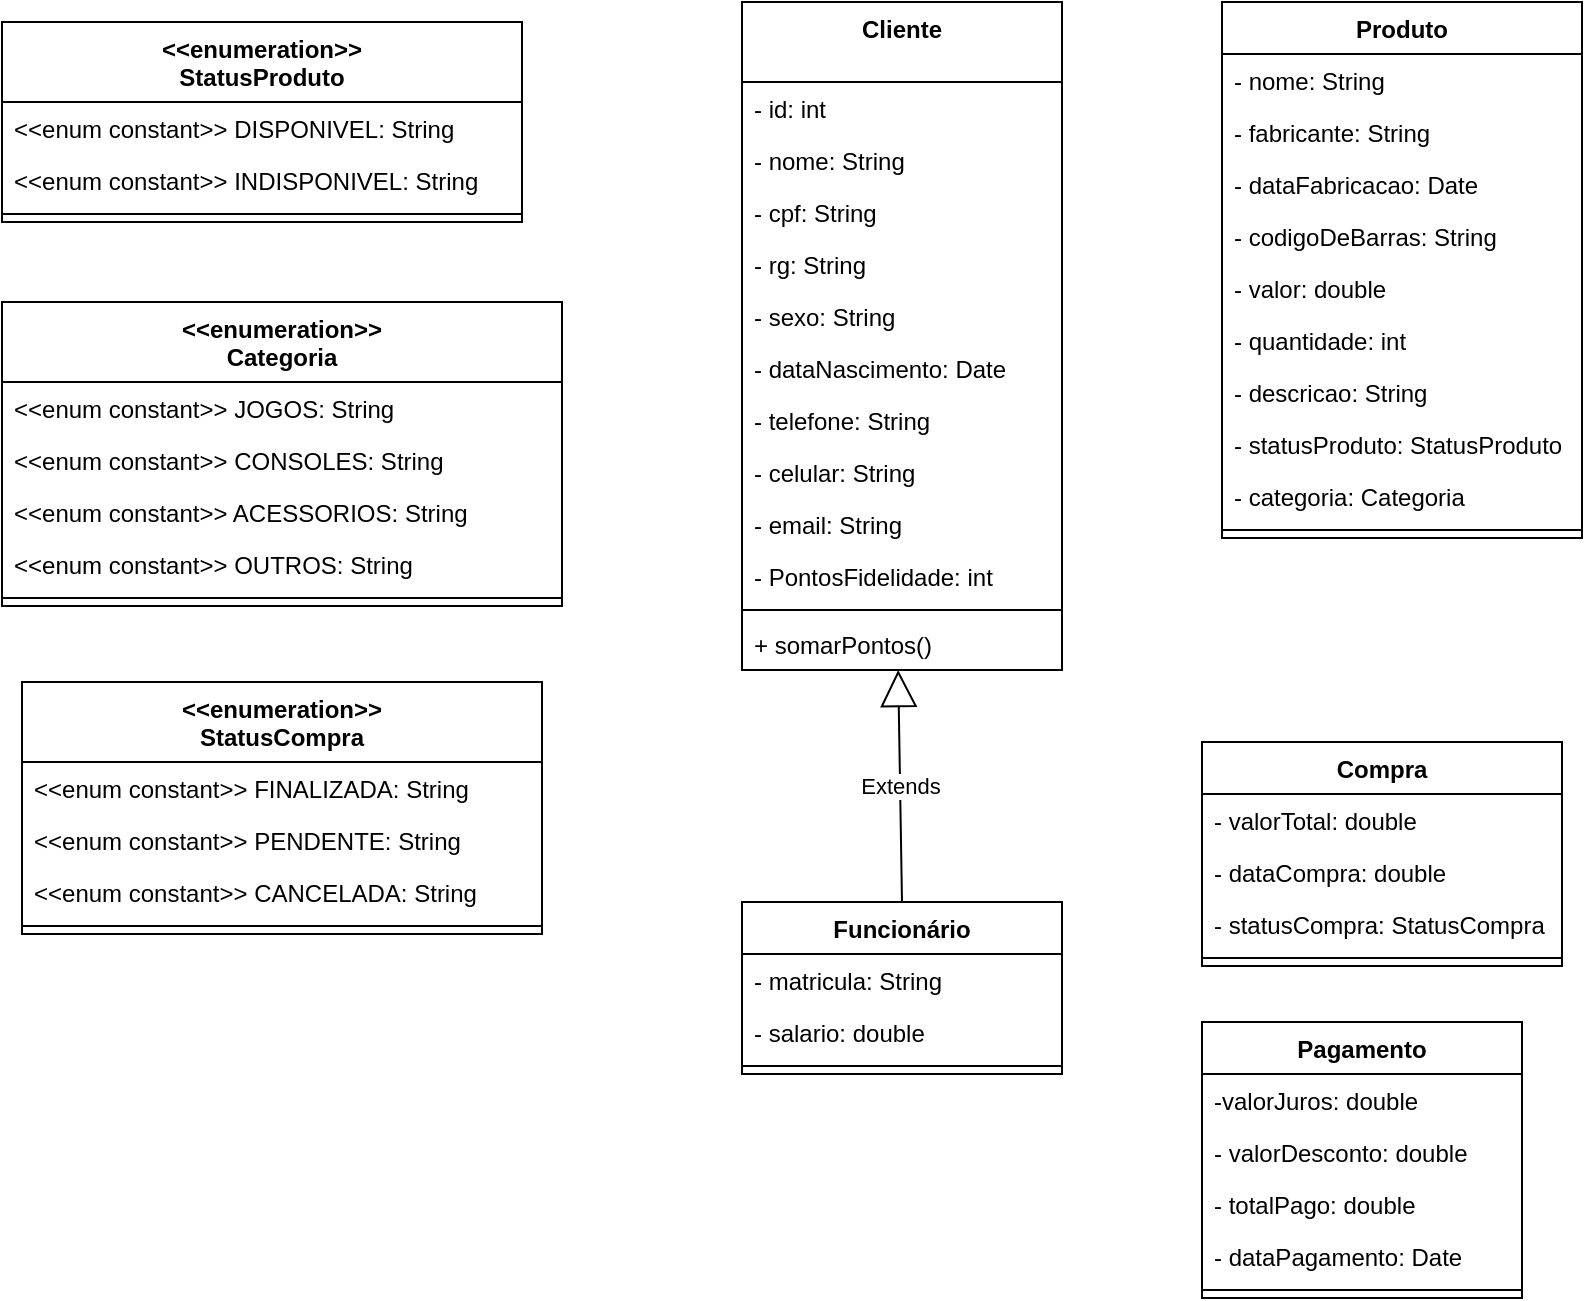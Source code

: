 <mxfile version="13.6.5" type="github">
  <diagram id="C5RBs43oDa-KdzZeNtuy" name="Page-1">
    <mxGraphModel dx="1609" dy="437" grid="1" gridSize="10" guides="1" tooltips="1" connect="1" arrows="1" fold="1" page="1" pageScale="1" pageWidth="827" pageHeight="1169" math="0" shadow="0">
      <root>
        <mxCell id="WIyWlLk6GJQsqaUBKTNV-0" />
        <mxCell id="WIyWlLk6GJQsqaUBKTNV-1" parent="WIyWlLk6GJQsqaUBKTNV-0" />
        <mxCell id="7NoG3UNUl1E0J3AhjVk_-33" value="Extends" style="endArrow=block;endSize=16;endFill=0;html=1;entryX=0.488;entryY=1;entryDx=0;entryDy=0;entryPerimeter=0;exitX=0.5;exitY=0;exitDx=0;exitDy=0;" edge="1" parent="WIyWlLk6GJQsqaUBKTNV-1" source="7NoG3UNUl1E0J3AhjVk_-28" target="7NoG3UNUl1E0J3AhjVk_-27">
          <mxGeometry width="160" relative="1" as="geometry">
            <mxPoint x="320" y="990" as="sourcePoint" />
            <mxPoint x="480" y="990" as="targetPoint" />
          </mxGeometry>
        </mxCell>
        <mxCell id="7NoG3UNUl1E0J3AhjVk_-10" value="Cliente" style="swimlane;fontStyle=1;align=center;verticalAlign=top;childLayout=stackLayout;horizontal=1;startSize=40;horizontalStack=0;resizeParent=1;resizeParentMax=0;resizeLast=0;collapsible=1;marginBottom=0;" vertex="1" parent="WIyWlLk6GJQsqaUBKTNV-1">
          <mxGeometry x="280" y="110" width="160" height="334" as="geometry" />
        </mxCell>
        <mxCell id="7NoG3UNUl1E0J3AhjVk_-18" value="- id: int " style="text;strokeColor=none;fillColor=none;align=left;verticalAlign=top;spacingLeft=4;spacingRight=4;overflow=hidden;rotatable=0;points=[[0,0.5],[1,0.5]];portConstraint=eastwest;" vertex="1" parent="7NoG3UNUl1E0J3AhjVk_-10">
          <mxGeometry y="40" width="160" height="26" as="geometry" />
        </mxCell>
        <mxCell id="7NoG3UNUl1E0J3AhjVk_-14" value="- nome: String" style="text;strokeColor=none;fillColor=none;align=left;verticalAlign=top;spacingLeft=4;spacingRight=4;overflow=hidden;rotatable=0;points=[[0,0.5],[1,0.5]];portConstraint=eastwest;" vertex="1" parent="7NoG3UNUl1E0J3AhjVk_-10">
          <mxGeometry y="66" width="160" height="26" as="geometry" />
        </mxCell>
        <mxCell id="7NoG3UNUl1E0J3AhjVk_-15" value="- cpf: String" style="text;strokeColor=none;fillColor=none;align=left;verticalAlign=top;spacingLeft=4;spacingRight=4;overflow=hidden;rotatable=0;points=[[0,0.5],[1,0.5]];portConstraint=eastwest;" vertex="1" parent="7NoG3UNUl1E0J3AhjVk_-10">
          <mxGeometry y="92" width="160" height="26" as="geometry" />
        </mxCell>
        <mxCell id="7NoG3UNUl1E0J3AhjVk_-11" value="- rg: String" style="text;strokeColor=none;fillColor=none;align=left;verticalAlign=top;spacingLeft=4;spacingRight=4;overflow=hidden;rotatable=0;points=[[0,0.5],[1,0.5]];portConstraint=eastwest;" vertex="1" parent="7NoG3UNUl1E0J3AhjVk_-10">
          <mxGeometry y="118" width="160" height="26" as="geometry" />
        </mxCell>
        <mxCell id="7NoG3UNUl1E0J3AhjVk_-22" value="- sexo: String" style="text;strokeColor=none;fillColor=none;align=left;verticalAlign=top;spacingLeft=4;spacingRight=4;overflow=hidden;rotatable=0;points=[[0,0.5],[1,0.5]];portConstraint=eastwest;" vertex="1" parent="7NoG3UNUl1E0J3AhjVk_-10">
          <mxGeometry y="144" width="160" height="26" as="geometry" />
        </mxCell>
        <mxCell id="7NoG3UNUl1E0J3AhjVk_-23" value="- dataNascimento: Date" style="text;strokeColor=none;fillColor=none;align=left;verticalAlign=top;spacingLeft=4;spacingRight=4;overflow=hidden;rotatable=0;points=[[0,0.5],[1,0.5]];portConstraint=eastwest;" vertex="1" parent="7NoG3UNUl1E0J3AhjVk_-10">
          <mxGeometry y="170" width="160" height="26" as="geometry" />
        </mxCell>
        <mxCell id="7NoG3UNUl1E0J3AhjVk_-19" value="- telefone: String" style="text;strokeColor=none;fillColor=none;align=left;verticalAlign=top;spacingLeft=4;spacingRight=4;overflow=hidden;rotatable=0;points=[[0,0.5],[1,0.5]];portConstraint=eastwest;" vertex="1" parent="7NoG3UNUl1E0J3AhjVk_-10">
          <mxGeometry y="196" width="160" height="26" as="geometry" />
        </mxCell>
        <mxCell id="7NoG3UNUl1E0J3AhjVk_-20" value="- celular: String" style="text;strokeColor=none;fillColor=none;align=left;verticalAlign=top;spacingLeft=4;spacingRight=4;overflow=hidden;rotatable=0;points=[[0,0.5],[1,0.5]];portConstraint=eastwest;" vertex="1" parent="7NoG3UNUl1E0J3AhjVk_-10">
          <mxGeometry y="222" width="160" height="26" as="geometry" />
        </mxCell>
        <mxCell id="7NoG3UNUl1E0J3AhjVk_-21" value="- email: String" style="text;strokeColor=none;fillColor=none;align=left;verticalAlign=top;spacingLeft=4;spacingRight=4;overflow=hidden;rotatable=0;points=[[0,0.5],[1,0.5]];portConstraint=eastwest;" vertex="1" parent="7NoG3UNUl1E0J3AhjVk_-10">
          <mxGeometry y="248" width="160" height="26" as="geometry" />
        </mxCell>
        <mxCell id="7NoG3UNUl1E0J3AhjVk_-25" value="- PontosFidelidade: int" style="text;strokeColor=none;fillColor=none;align=left;verticalAlign=top;spacingLeft=4;spacingRight=4;overflow=hidden;rotatable=0;points=[[0,0.5],[1,0.5]];portConstraint=eastwest;" vertex="1" parent="7NoG3UNUl1E0J3AhjVk_-10">
          <mxGeometry y="274" width="160" height="26" as="geometry" />
        </mxCell>
        <mxCell id="7NoG3UNUl1E0J3AhjVk_-12" value="" style="line;strokeWidth=1;fillColor=none;align=left;verticalAlign=middle;spacingTop=-1;spacingLeft=3;spacingRight=3;rotatable=0;labelPosition=right;points=[];portConstraint=eastwest;" vertex="1" parent="7NoG3UNUl1E0J3AhjVk_-10">
          <mxGeometry y="300" width="160" height="8" as="geometry" />
        </mxCell>
        <mxCell id="7NoG3UNUl1E0J3AhjVk_-27" value="+ somarPontos()" style="text;strokeColor=none;fillColor=none;align=left;verticalAlign=top;spacingLeft=4;spacingRight=4;overflow=hidden;rotatable=0;points=[[0,0.5],[1,0.5]];portConstraint=eastwest;" vertex="1" parent="7NoG3UNUl1E0J3AhjVk_-10">
          <mxGeometry y="308" width="160" height="26" as="geometry" />
        </mxCell>
        <mxCell id="7NoG3UNUl1E0J3AhjVk_-34" value="Produto" style="swimlane;fontStyle=1;align=center;verticalAlign=top;childLayout=stackLayout;horizontal=1;startSize=26;horizontalStack=0;resizeParent=1;resizeParentMax=0;resizeLast=0;collapsible=1;marginBottom=0;" vertex="1" parent="WIyWlLk6GJQsqaUBKTNV-1">
          <mxGeometry x="520" y="110" width="180" height="268" as="geometry" />
        </mxCell>
        <mxCell id="7NoG3UNUl1E0J3AhjVk_-35" value="- nome: String" style="text;strokeColor=none;fillColor=none;align=left;verticalAlign=top;spacingLeft=4;spacingRight=4;overflow=hidden;rotatable=0;points=[[0,0.5],[1,0.5]];portConstraint=eastwest;" vertex="1" parent="7NoG3UNUl1E0J3AhjVk_-34">
          <mxGeometry y="26" width="180" height="26" as="geometry" />
        </mxCell>
        <mxCell id="7NoG3UNUl1E0J3AhjVk_-38" value="- fabricante: String" style="text;strokeColor=none;fillColor=none;align=left;verticalAlign=top;spacingLeft=4;spacingRight=4;overflow=hidden;rotatable=0;points=[[0,0.5],[1,0.5]];portConstraint=eastwest;" vertex="1" parent="7NoG3UNUl1E0J3AhjVk_-34">
          <mxGeometry y="52" width="180" height="26" as="geometry" />
        </mxCell>
        <mxCell id="7NoG3UNUl1E0J3AhjVk_-42" value="- dataFabricacao: Date" style="text;strokeColor=none;fillColor=none;align=left;verticalAlign=top;spacingLeft=4;spacingRight=4;overflow=hidden;rotatable=0;points=[[0,0.5],[1,0.5]];portConstraint=eastwest;" vertex="1" parent="7NoG3UNUl1E0J3AhjVk_-34">
          <mxGeometry y="78" width="180" height="26" as="geometry" />
        </mxCell>
        <mxCell id="7NoG3UNUl1E0J3AhjVk_-39" value="- codigoDeBarras: String" style="text;strokeColor=none;fillColor=none;align=left;verticalAlign=top;spacingLeft=4;spacingRight=4;overflow=hidden;rotatable=0;points=[[0,0.5],[1,0.5]];portConstraint=eastwest;" vertex="1" parent="7NoG3UNUl1E0J3AhjVk_-34">
          <mxGeometry y="104" width="180" height="26" as="geometry" />
        </mxCell>
        <mxCell id="7NoG3UNUl1E0J3AhjVk_-40" value="- valor: double" style="text;strokeColor=none;fillColor=none;align=left;verticalAlign=top;spacingLeft=4;spacingRight=4;overflow=hidden;rotatable=0;points=[[0,0.5],[1,0.5]];portConstraint=eastwest;" vertex="1" parent="7NoG3UNUl1E0J3AhjVk_-34">
          <mxGeometry y="130" width="180" height="26" as="geometry" />
        </mxCell>
        <mxCell id="7NoG3UNUl1E0J3AhjVk_-41" value="- quantidade: int" style="text;strokeColor=none;fillColor=none;align=left;verticalAlign=top;spacingLeft=4;spacingRight=4;overflow=hidden;rotatable=0;points=[[0,0.5],[1,0.5]];portConstraint=eastwest;" vertex="1" parent="7NoG3UNUl1E0J3AhjVk_-34">
          <mxGeometry y="156" width="180" height="26" as="geometry" />
        </mxCell>
        <mxCell id="7NoG3UNUl1E0J3AhjVk_-59" value="- descricao: String" style="text;strokeColor=none;fillColor=none;align=left;verticalAlign=top;spacingLeft=4;spacingRight=4;overflow=hidden;rotatable=0;points=[[0,0.5],[1,0.5]];portConstraint=eastwest;" vertex="1" parent="7NoG3UNUl1E0J3AhjVk_-34">
          <mxGeometry y="182" width="180" height="26" as="geometry" />
        </mxCell>
        <mxCell id="7NoG3UNUl1E0J3AhjVk_-43" value="- statusProduto: StatusProduto" style="text;strokeColor=none;fillColor=none;align=left;verticalAlign=top;spacingLeft=4;spacingRight=4;overflow=hidden;rotatable=0;points=[[0,0.5],[1,0.5]];portConstraint=eastwest;" vertex="1" parent="7NoG3UNUl1E0J3AhjVk_-34">
          <mxGeometry y="208" width="180" height="26" as="geometry" />
        </mxCell>
        <mxCell id="7NoG3UNUl1E0J3AhjVk_-60" value="- categoria: Categoria" style="text;strokeColor=none;fillColor=none;align=left;verticalAlign=top;spacingLeft=4;spacingRight=4;overflow=hidden;rotatable=0;points=[[0,0.5],[1,0.5]];portConstraint=eastwest;" vertex="1" parent="7NoG3UNUl1E0J3AhjVk_-34">
          <mxGeometry y="234" width="180" height="26" as="geometry" />
        </mxCell>
        <mxCell id="7NoG3UNUl1E0J3AhjVk_-36" value="" style="line;strokeWidth=1;fillColor=none;align=left;verticalAlign=middle;spacingTop=-1;spacingLeft=3;spacingRight=3;rotatable=0;labelPosition=right;points=[];portConstraint=eastwest;" vertex="1" parent="7NoG3UNUl1E0J3AhjVk_-34">
          <mxGeometry y="260" width="180" height="8" as="geometry" />
        </mxCell>
        <mxCell id="7NoG3UNUl1E0J3AhjVk_-44" value="&lt;&lt;enumeration&gt;&gt;&#xa;StatusProduto" style="swimlane;fontStyle=1;align=center;verticalAlign=top;childLayout=stackLayout;horizontal=1;startSize=40;horizontalStack=0;resizeParent=1;resizeParentMax=0;resizeLast=0;collapsible=1;marginBottom=0;" vertex="1" parent="WIyWlLk6GJQsqaUBKTNV-1">
          <mxGeometry x="-90" y="120" width="260" height="100" as="geometry" />
        </mxCell>
        <mxCell id="7NoG3UNUl1E0J3AhjVk_-52" value="&lt;&lt;enum constant&gt;&gt; DISPONIVEL: String" style="text;strokeColor=none;fillColor=none;align=left;verticalAlign=top;spacingLeft=4;spacingRight=4;overflow=hidden;rotatable=0;points=[[0,0.5],[1,0.5]];portConstraint=eastwest;" vertex="1" parent="7NoG3UNUl1E0J3AhjVk_-44">
          <mxGeometry y="40" width="260" height="26" as="geometry" />
        </mxCell>
        <mxCell id="7NoG3UNUl1E0J3AhjVk_-45" value="&lt;&lt;enum constant&gt;&gt; INDISPONIVEL: String" style="text;strokeColor=none;fillColor=none;align=left;verticalAlign=top;spacingLeft=4;spacingRight=4;overflow=hidden;rotatable=0;points=[[0,0.5],[1,0.5]];portConstraint=eastwest;" vertex="1" parent="7NoG3UNUl1E0J3AhjVk_-44">
          <mxGeometry y="66" width="260" height="26" as="geometry" />
        </mxCell>
        <mxCell id="7NoG3UNUl1E0J3AhjVk_-46" value="" style="line;strokeWidth=1;fillColor=none;align=left;verticalAlign=middle;spacingTop=-1;spacingLeft=3;spacingRight=3;rotatable=0;labelPosition=right;points=[];portConstraint=eastwest;" vertex="1" parent="7NoG3UNUl1E0J3AhjVk_-44">
          <mxGeometry y="92" width="260" height="8" as="geometry" />
        </mxCell>
        <mxCell id="7NoG3UNUl1E0J3AhjVk_-28" value="Funcionário" style="swimlane;fontStyle=1;align=center;verticalAlign=top;childLayout=stackLayout;horizontal=1;startSize=26;horizontalStack=0;resizeParent=1;resizeParentMax=0;resizeLast=0;collapsible=1;marginBottom=0;" vertex="1" parent="WIyWlLk6GJQsqaUBKTNV-1">
          <mxGeometry x="280" y="560" width="160" height="86" as="geometry" />
        </mxCell>
        <mxCell id="7NoG3UNUl1E0J3AhjVk_-29" value="- matricula: String" style="text;strokeColor=none;fillColor=none;align=left;verticalAlign=top;spacingLeft=4;spacingRight=4;overflow=hidden;rotatable=0;points=[[0,0.5],[1,0.5]];portConstraint=eastwest;" vertex="1" parent="7NoG3UNUl1E0J3AhjVk_-28">
          <mxGeometry y="26" width="160" height="26" as="geometry" />
        </mxCell>
        <mxCell id="7NoG3UNUl1E0J3AhjVk_-32" value="- salario: double" style="text;strokeColor=none;fillColor=none;align=left;verticalAlign=top;spacingLeft=4;spacingRight=4;overflow=hidden;rotatable=0;points=[[0,0.5],[1,0.5]];portConstraint=eastwest;" vertex="1" parent="7NoG3UNUl1E0J3AhjVk_-28">
          <mxGeometry y="52" width="160" height="26" as="geometry" />
        </mxCell>
        <mxCell id="7NoG3UNUl1E0J3AhjVk_-30" value="" style="line;strokeWidth=1;fillColor=none;align=left;verticalAlign=middle;spacingTop=-1;spacingLeft=3;spacingRight=3;rotatable=0;labelPosition=right;points=[];portConstraint=eastwest;" vertex="1" parent="7NoG3UNUl1E0J3AhjVk_-28">
          <mxGeometry y="78" width="160" height="8" as="geometry" />
        </mxCell>
        <mxCell id="7NoG3UNUl1E0J3AhjVk_-53" value="&lt;&lt;enumeration&gt;&gt;&#xa;Categoria" style="swimlane;fontStyle=1;align=center;verticalAlign=top;childLayout=stackLayout;horizontal=1;startSize=40;horizontalStack=0;resizeParent=1;resizeParentMax=0;resizeLast=0;collapsible=1;marginBottom=0;" vertex="1" parent="WIyWlLk6GJQsqaUBKTNV-1">
          <mxGeometry x="-90" y="260" width="280" height="152" as="geometry" />
        </mxCell>
        <mxCell id="7NoG3UNUl1E0J3AhjVk_-54" value="&lt;&lt;enum constant&gt;&gt; JOGOS: String" style="text;strokeColor=none;fillColor=none;align=left;verticalAlign=top;spacingLeft=4;spacingRight=4;overflow=hidden;rotatable=0;points=[[0,0.5],[1,0.5]];portConstraint=eastwest;" vertex="1" parent="7NoG3UNUl1E0J3AhjVk_-53">
          <mxGeometry y="40" width="280" height="26" as="geometry" />
        </mxCell>
        <mxCell id="7NoG3UNUl1E0J3AhjVk_-55" value="&lt;&lt;enum constant&gt;&gt; CONSOLES: String" style="text;strokeColor=none;fillColor=none;align=left;verticalAlign=top;spacingLeft=4;spacingRight=4;overflow=hidden;rotatable=0;points=[[0,0.5],[1,0.5]];portConstraint=eastwest;" vertex="1" parent="7NoG3UNUl1E0J3AhjVk_-53">
          <mxGeometry y="66" width="280" height="26" as="geometry" />
        </mxCell>
        <mxCell id="7NoG3UNUl1E0J3AhjVk_-57" value="&lt;&lt;enum constant&gt;&gt; ACESSORIOS: String" style="text;strokeColor=none;fillColor=none;align=left;verticalAlign=top;spacingLeft=4;spacingRight=4;overflow=hidden;rotatable=0;points=[[0,0.5],[1,0.5]];portConstraint=eastwest;" vertex="1" parent="7NoG3UNUl1E0J3AhjVk_-53">
          <mxGeometry y="92" width="280" height="26" as="geometry" />
        </mxCell>
        <mxCell id="7NoG3UNUl1E0J3AhjVk_-58" value="&lt;&lt;enum constant&gt;&gt; OUTROS: String" style="text;strokeColor=none;fillColor=none;align=left;verticalAlign=top;spacingLeft=4;spacingRight=4;overflow=hidden;rotatable=0;points=[[0,0.5],[1,0.5]];portConstraint=eastwest;" vertex="1" parent="7NoG3UNUl1E0J3AhjVk_-53">
          <mxGeometry y="118" width="280" height="26" as="geometry" />
        </mxCell>
        <mxCell id="7NoG3UNUl1E0J3AhjVk_-56" value="" style="line;strokeWidth=1;fillColor=none;align=left;verticalAlign=middle;spacingTop=-1;spacingLeft=3;spacingRight=3;rotatable=0;labelPosition=right;points=[];portConstraint=eastwest;" vertex="1" parent="7NoG3UNUl1E0J3AhjVk_-53">
          <mxGeometry y="144" width="280" height="8" as="geometry" />
        </mxCell>
        <mxCell id="7NoG3UNUl1E0J3AhjVk_-61" value="Compra" style="swimlane;fontStyle=1;align=center;verticalAlign=top;childLayout=stackLayout;horizontal=1;startSize=26;horizontalStack=0;resizeParent=1;resizeParentMax=0;resizeLast=0;collapsible=1;marginBottom=0;" vertex="1" parent="WIyWlLk6GJQsqaUBKTNV-1">
          <mxGeometry x="510" y="480" width="180" height="112" as="geometry" />
        </mxCell>
        <mxCell id="7NoG3UNUl1E0J3AhjVk_-62" value="- valorTotal: double" style="text;strokeColor=none;fillColor=none;align=left;verticalAlign=top;spacingLeft=4;spacingRight=4;overflow=hidden;rotatable=0;points=[[0,0.5],[1,0.5]];portConstraint=eastwest;" vertex="1" parent="7NoG3UNUl1E0J3AhjVk_-61">
          <mxGeometry y="26" width="180" height="26" as="geometry" />
        </mxCell>
        <mxCell id="7NoG3UNUl1E0J3AhjVk_-66" value="- dataCompra: double" style="text;strokeColor=none;fillColor=none;align=left;verticalAlign=top;spacingLeft=4;spacingRight=4;overflow=hidden;rotatable=0;points=[[0,0.5],[1,0.5]];portConstraint=eastwest;" vertex="1" parent="7NoG3UNUl1E0J3AhjVk_-61">
          <mxGeometry y="52" width="180" height="26" as="geometry" />
        </mxCell>
        <mxCell id="7NoG3UNUl1E0J3AhjVk_-79" value="- statusCompra: StatusCompra" style="text;strokeColor=none;fillColor=none;align=left;verticalAlign=top;spacingLeft=4;spacingRight=4;overflow=hidden;rotatable=0;points=[[0,0.5],[1,0.5]];portConstraint=eastwest;" vertex="1" parent="7NoG3UNUl1E0J3AhjVk_-61">
          <mxGeometry y="78" width="180" height="26" as="geometry" />
        </mxCell>
        <mxCell id="7NoG3UNUl1E0J3AhjVk_-63" value="" style="line;strokeWidth=1;fillColor=none;align=left;verticalAlign=middle;spacingTop=-1;spacingLeft=3;spacingRight=3;rotatable=0;labelPosition=right;points=[];portConstraint=eastwest;" vertex="1" parent="7NoG3UNUl1E0J3AhjVk_-61">
          <mxGeometry y="104" width="180" height="8" as="geometry" />
        </mxCell>
        <mxCell id="7NoG3UNUl1E0J3AhjVk_-67" value="Pagamento" style="swimlane;fontStyle=1;align=center;verticalAlign=top;childLayout=stackLayout;horizontal=1;startSize=26;horizontalStack=0;resizeParent=1;resizeParentMax=0;resizeLast=0;collapsible=1;marginBottom=0;" vertex="1" parent="WIyWlLk6GJQsqaUBKTNV-1">
          <mxGeometry x="510" y="620" width="160" height="138" as="geometry" />
        </mxCell>
        <mxCell id="7NoG3UNUl1E0J3AhjVk_-71" value="-valorJuros: double" style="text;strokeColor=none;fillColor=none;align=left;verticalAlign=top;spacingLeft=4;spacingRight=4;overflow=hidden;rotatable=0;points=[[0,0.5],[1,0.5]];portConstraint=eastwest;" vertex="1" parent="7NoG3UNUl1E0J3AhjVk_-67">
          <mxGeometry y="26" width="160" height="26" as="geometry" />
        </mxCell>
        <mxCell id="7NoG3UNUl1E0J3AhjVk_-68" value="- valorDesconto: double" style="text;strokeColor=none;fillColor=none;align=left;verticalAlign=top;spacingLeft=4;spacingRight=4;overflow=hidden;rotatable=0;points=[[0,0.5],[1,0.5]];portConstraint=eastwest;" vertex="1" parent="7NoG3UNUl1E0J3AhjVk_-67">
          <mxGeometry y="52" width="160" height="26" as="geometry" />
        </mxCell>
        <mxCell id="7NoG3UNUl1E0J3AhjVk_-72" value="- totalPago: double" style="text;strokeColor=none;fillColor=none;align=left;verticalAlign=top;spacingLeft=4;spacingRight=4;overflow=hidden;rotatable=0;points=[[0,0.5],[1,0.5]];portConstraint=eastwest;" vertex="1" parent="7NoG3UNUl1E0J3AhjVk_-67">
          <mxGeometry y="78" width="160" height="26" as="geometry" />
        </mxCell>
        <mxCell id="7NoG3UNUl1E0J3AhjVk_-73" value="- dataPagamento: Date" style="text;strokeColor=none;fillColor=none;align=left;verticalAlign=top;spacingLeft=4;spacingRight=4;overflow=hidden;rotatable=0;points=[[0,0.5],[1,0.5]];portConstraint=eastwest;" vertex="1" parent="7NoG3UNUl1E0J3AhjVk_-67">
          <mxGeometry y="104" width="160" height="26" as="geometry" />
        </mxCell>
        <mxCell id="7NoG3UNUl1E0J3AhjVk_-69" value="" style="line;strokeWidth=1;fillColor=none;align=left;verticalAlign=middle;spacingTop=-1;spacingLeft=3;spacingRight=3;rotatable=0;labelPosition=right;points=[];portConstraint=eastwest;" vertex="1" parent="7NoG3UNUl1E0J3AhjVk_-67">
          <mxGeometry y="130" width="160" height="8" as="geometry" />
        </mxCell>
        <mxCell id="7NoG3UNUl1E0J3AhjVk_-74" value="&lt;&lt;enumeration&gt;&gt;&#xa;StatusCompra" style="swimlane;fontStyle=1;align=center;verticalAlign=top;childLayout=stackLayout;horizontal=1;startSize=40;horizontalStack=0;resizeParent=1;resizeParentMax=0;resizeLast=0;collapsible=1;marginBottom=0;" vertex="1" parent="WIyWlLk6GJQsqaUBKTNV-1">
          <mxGeometry x="-80" y="450" width="260" height="126" as="geometry" />
        </mxCell>
        <mxCell id="7NoG3UNUl1E0J3AhjVk_-75" value="&lt;&lt;enum constant&gt;&gt; FINALIZADA: String" style="text;strokeColor=none;fillColor=none;align=left;verticalAlign=top;spacingLeft=4;spacingRight=4;overflow=hidden;rotatable=0;points=[[0,0.5],[1,0.5]];portConstraint=eastwest;" vertex="1" parent="7NoG3UNUl1E0J3AhjVk_-74">
          <mxGeometry y="40" width="260" height="26" as="geometry" />
        </mxCell>
        <mxCell id="7NoG3UNUl1E0J3AhjVk_-78" value="&lt;&lt;enum constant&gt;&gt; PENDENTE: String" style="text;strokeColor=none;fillColor=none;align=left;verticalAlign=top;spacingLeft=4;spacingRight=4;overflow=hidden;rotatable=0;points=[[0,0.5],[1,0.5]];portConstraint=eastwest;" vertex="1" parent="7NoG3UNUl1E0J3AhjVk_-74">
          <mxGeometry y="66" width="260" height="26" as="geometry" />
        </mxCell>
        <mxCell id="7NoG3UNUl1E0J3AhjVk_-76" value="&lt;&lt;enum constant&gt;&gt; CANCELADA: String" style="text;strokeColor=none;fillColor=none;align=left;verticalAlign=top;spacingLeft=4;spacingRight=4;overflow=hidden;rotatable=0;points=[[0,0.5],[1,0.5]];portConstraint=eastwest;" vertex="1" parent="7NoG3UNUl1E0J3AhjVk_-74">
          <mxGeometry y="92" width="260" height="26" as="geometry" />
        </mxCell>
        <mxCell id="7NoG3UNUl1E0J3AhjVk_-77" value="" style="line;strokeWidth=1;fillColor=none;align=left;verticalAlign=middle;spacingTop=-1;spacingLeft=3;spacingRight=3;rotatable=0;labelPosition=right;points=[];portConstraint=eastwest;" vertex="1" parent="7NoG3UNUl1E0J3AhjVk_-74">
          <mxGeometry y="118" width="260" height="8" as="geometry" />
        </mxCell>
      </root>
    </mxGraphModel>
  </diagram>
</mxfile>
